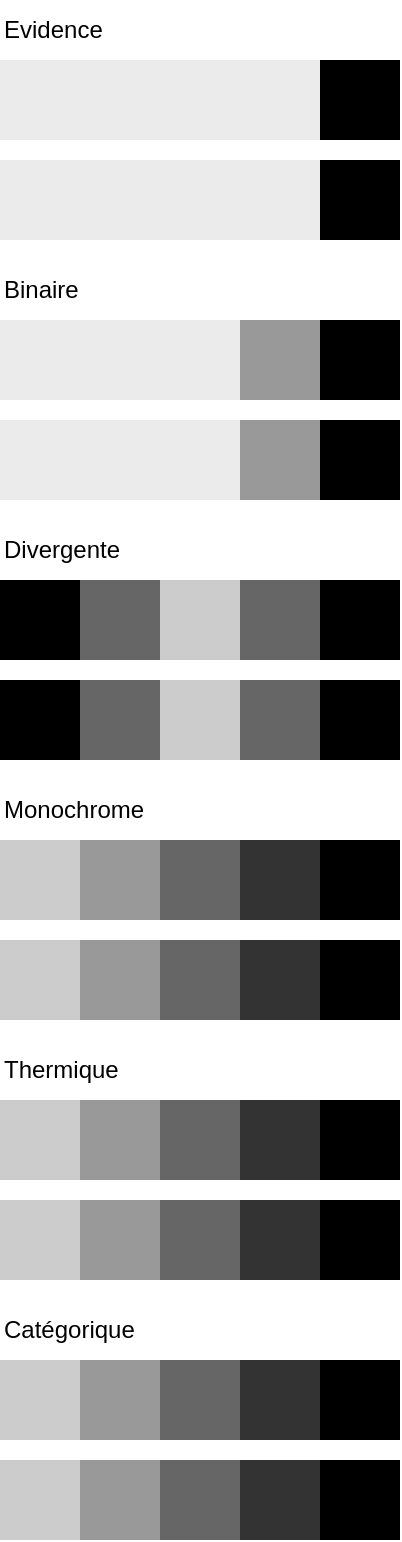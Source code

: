 <mxfile version="20.8.16" type="device"><diagram name="Page-1" id="xpU7xND2WSwHI9wfRcc4"><mxGraphModel dx="1434" dy="884" grid="1" gridSize="10" guides="1" tooltips="1" connect="1" arrows="1" fold="1" page="1" pageScale="1" pageWidth="291" pageHeight="413" math="0" shadow="0"><root><mxCell id="0"/><mxCell id="1" parent="0"/><mxCell id="s6hZudV-pGn3Vei_fk3x-25" value="" style="whiteSpace=wrap;html=1;aspect=fixed;fillColor=#CCCCCC;strokeColor=none;fontColor=#ffffff;" vertex="1" parent="1"><mxGeometry x="10" y="480" width="40" height="40" as="geometry"/></mxCell><mxCell id="s6hZudV-pGn3Vei_fk3x-26" value="" style="whiteSpace=wrap;html=1;aspect=fixed;fillColor=#999999;strokeColor=none;fontColor=#ffffff;" vertex="1" parent="1"><mxGeometry x="50" y="480" width="40" height="40" as="geometry"/></mxCell><mxCell id="s6hZudV-pGn3Vei_fk3x-27" value="" style="whiteSpace=wrap;html=1;aspect=fixed;fillColor=#666666;strokeColor=none;fontColor=#ffffff;" vertex="1" parent="1"><mxGeometry x="90" y="480" width="40" height="40" as="geometry"/></mxCell><mxCell id="s6hZudV-pGn3Vei_fk3x-28" value="" style="whiteSpace=wrap;html=1;aspect=fixed;fillColor=#333333;strokeColor=none;fontColor=#ffffff;" vertex="1" parent="1"><mxGeometry x="130" y="480" width="40" height="40" as="geometry"/></mxCell><mxCell id="s6hZudV-pGn3Vei_fk3x-29" value="" style="whiteSpace=wrap;html=1;aspect=fixed;fillColor=#000000;strokeColor=none;fontColor=#ffffff;" vertex="1" parent="1"><mxGeometry x="170" y="480" width="40" height="40" as="geometry"/></mxCell><mxCell id="s6hZudV-pGn3Vei_fk3x-30" value="" style="whiteSpace=wrap;html=1;aspect=fixed;fillColor=#000000;strokeColor=none;fontColor=#ffffff;" vertex="1" parent="1"><mxGeometry x="170" y="220" width="40" height="40" as="geometry"/></mxCell><mxCell id="s6hZudV-pGn3Vei_fk3x-32" value="" style="whiteSpace=wrap;html=1;aspect=fixed;fillColor=#000000;strokeColor=none;fontColor=#ffffff;" vertex="1" parent="1"><mxGeometry x="170" y="90" width="40" height="40" as="geometry"/></mxCell><mxCell id="s6hZudV-pGn3Vei_fk3x-33" value="" style="whiteSpace=wrap;html=1;aspect=fixed;fillColor=#000000;strokeColor=none;fontColor=#ffffff;" vertex="1" parent="1"><mxGeometry x="170" y="300" width="40" height="40" as="geometry"/></mxCell><mxCell id="s6hZudV-pGn3Vei_fk3x-38" value="" style="whiteSpace=wrap;html=1;aspect=fixed;fillColor=#000000;strokeColor=none;fontColor=#ffffff;" vertex="1" parent="1"><mxGeometry x="10" y="300" width="40" height="40" as="geometry"/></mxCell><mxCell id="s6hZudV-pGn3Vei_fk3x-39" value="Evidence" style="text;html=1;strokeColor=none;fillColor=none;align=left;verticalAlign=middle;whiteSpace=wrap;rounded=0;" vertex="1" parent="1"><mxGeometry x="10" y="10" width="60" height="30" as="geometry"/></mxCell><mxCell id="s6hZudV-pGn3Vei_fk3x-40" value="" style="whiteSpace=wrap;html=1;aspect=fixed;fillColor=#EBEBEB;strokeColor=none;fontColor=#ffffff;" vertex="1" parent="1"><mxGeometry x="130" y="90" width="40" height="40" as="geometry"/></mxCell><mxCell id="s6hZudV-pGn3Vei_fk3x-41" value="" style="whiteSpace=wrap;html=1;aspect=fixed;fillColor=#EBEBEB;strokeColor=none;fontColor=#ffffff;" vertex="1" parent="1"><mxGeometry x="90" y="90" width="40" height="40" as="geometry"/></mxCell><mxCell id="s6hZudV-pGn3Vei_fk3x-42" value="" style="whiteSpace=wrap;html=1;aspect=fixed;fillColor=#EBEBEB;strokeColor=none;fontColor=#ffffff;" vertex="1" parent="1"><mxGeometry x="50" y="90" width="40" height="40" as="geometry"/></mxCell><mxCell id="s6hZudV-pGn3Vei_fk3x-43" value="" style="whiteSpace=wrap;html=1;aspect=fixed;fillColor=#EBEBEB;strokeColor=none;fontColor=#ffffff;" vertex="1" parent="1"><mxGeometry x="10" y="90" width="40" height="40" as="geometry"/></mxCell><mxCell id="s6hZudV-pGn3Vei_fk3x-44" value="" style="whiteSpace=wrap;html=1;aspect=fixed;fillColor=#EBEBEB;strokeColor=none;fontColor=#ffffff;" vertex="1" parent="1"><mxGeometry x="90" y="220" width="40" height="40" as="geometry"/></mxCell><mxCell id="s6hZudV-pGn3Vei_fk3x-45" value="" style="whiteSpace=wrap;html=1;aspect=fixed;fillColor=#EBEBEB;strokeColor=none;fontColor=#ffffff;" vertex="1" parent="1"><mxGeometry x="50" y="220" width="40" height="40" as="geometry"/></mxCell><mxCell id="s6hZudV-pGn3Vei_fk3x-46" value="" style="whiteSpace=wrap;html=1;aspect=fixed;fillColor=#EBEBEB;strokeColor=none;fontColor=#ffffff;" vertex="1" parent="1"><mxGeometry x="10" y="220" width="40" height="40" as="geometry"/></mxCell><mxCell id="s6hZudV-pGn3Vei_fk3x-47" value="Binaire" style="text;html=1;strokeColor=none;fillColor=none;align=left;verticalAlign=middle;whiteSpace=wrap;rounded=0;" vertex="1" parent="1"><mxGeometry x="10" y="140" width="60" height="30" as="geometry"/></mxCell><mxCell id="s6hZudV-pGn3Vei_fk3x-48" value="Monochrome" style="text;html=1;strokeColor=none;fillColor=none;align=left;verticalAlign=middle;whiteSpace=wrap;rounded=0;" vertex="1" parent="1"><mxGeometry x="10" y="400" width="80" height="30" as="geometry"/></mxCell><mxCell id="s6hZudV-pGn3Vei_fk3x-49" value="Divergente" style="text;html=1;strokeColor=none;fillColor=none;align=left;verticalAlign=middle;whiteSpace=wrap;rounded=0;" vertex="1" parent="1"><mxGeometry x="10" y="270" width="80" height="30" as="geometry"/></mxCell><mxCell id="s6hZudV-pGn3Vei_fk3x-50" value="Thermique" style="text;html=1;strokeColor=none;fillColor=none;align=left;verticalAlign=middle;whiteSpace=wrap;rounded=0;" vertex="1" parent="1"><mxGeometry x="10" y="530" width="80" height="30" as="geometry"/></mxCell><mxCell id="s6hZudV-pGn3Vei_fk3x-51" value="Catégorique" style="text;html=1;strokeColor=none;fillColor=none;align=left;verticalAlign=middle;whiteSpace=wrap;rounded=0;" vertex="1" parent="1"><mxGeometry x="10" y="660" width="80" height="30" as="geometry"/></mxCell><mxCell id="s6hZudV-pGn3Vei_fk3x-53" value="" style="whiteSpace=wrap;html=1;aspect=fixed;fillColor=#999999;strokeColor=none;fontColor=#ffffff;" vertex="1" parent="1"><mxGeometry x="130" y="220" width="40" height="40" as="geometry"/></mxCell><mxCell id="s6hZudV-pGn3Vei_fk3x-54" value="" style="whiteSpace=wrap;html=1;aspect=fixed;fillColor=#666666;strokeColor=none;fontColor=#ffffff;" vertex="1" parent="1"><mxGeometry x="130" y="300" width="40" height="40" as="geometry"/></mxCell><mxCell id="s6hZudV-pGn3Vei_fk3x-55" value="" style="whiteSpace=wrap;html=1;aspect=fixed;fillColor=#666666;strokeColor=none;fontColor=#ffffff;" vertex="1" parent="1"><mxGeometry x="50" y="300" width="40" height="40" as="geometry"/></mxCell><mxCell id="s6hZudV-pGn3Vei_fk3x-56" value="" style="whiteSpace=wrap;html=1;aspect=fixed;fillColor=#CCCCCC;strokeColor=none;fontColor=#ffffff;" vertex="1" parent="1"><mxGeometry x="90" y="300" width="40" height="40" as="geometry"/></mxCell><mxCell id="s6hZudV-pGn3Vei_fk3x-57" value="" style="whiteSpace=wrap;html=1;aspect=fixed;fillColor=#CCCCCC;strokeColor=none;fontColor=#ffffff;" vertex="1" parent="1"><mxGeometry x="10" y="690" width="40" height="40" as="geometry"/></mxCell><mxCell id="s6hZudV-pGn3Vei_fk3x-58" value="" style="whiteSpace=wrap;html=1;aspect=fixed;fillColor=#999999;strokeColor=none;fontColor=#ffffff;" vertex="1" parent="1"><mxGeometry x="50" y="690" width="40" height="40" as="geometry"/></mxCell><mxCell id="s6hZudV-pGn3Vei_fk3x-59" value="" style="whiteSpace=wrap;html=1;aspect=fixed;fillColor=#666666;strokeColor=none;fontColor=#ffffff;" vertex="1" parent="1"><mxGeometry x="90" y="690" width="40" height="40" as="geometry"/></mxCell><mxCell id="s6hZudV-pGn3Vei_fk3x-60" value="" style="whiteSpace=wrap;html=1;aspect=fixed;fillColor=#333333;strokeColor=none;fontColor=#ffffff;" vertex="1" parent="1"><mxGeometry x="130" y="690" width="40" height="40" as="geometry"/></mxCell><mxCell id="s6hZudV-pGn3Vei_fk3x-61" value="" style="whiteSpace=wrap;html=1;aspect=fixed;fillColor=#000000;strokeColor=none;fontColor=#ffffff;" vertex="1" parent="1"><mxGeometry x="170" y="690" width="40" height="40" as="geometry"/></mxCell><mxCell id="s6hZudV-pGn3Vei_fk3x-62" value="" style="whiteSpace=wrap;html=1;aspect=fixed;fillColor=#CCCCCC;strokeColor=none;fontColor=#ffffff;" vertex="1" parent="1"><mxGeometry x="10" y="560" width="40" height="40" as="geometry"/></mxCell><mxCell id="s6hZudV-pGn3Vei_fk3x-63" value="" style="whiteSpace=wrap;html=1;aspect=fixed;fillColor=#999999;strokeColor=none;fontColor=#ffffff;" vertex="1" parent="1"><mxGeometry x="50" y="560" width="40" height="40" as="geometry"/></mxCell><mxCell id="s6hZudV-pGn3Vei_fk3x-64" value="" style="whiteSpace=wrap;html=1;aspect=fixed;fillColor=#666666;strokeColor=none;fontColor=#ffffff;" vertex="1" parent="1"><mxGeometry x="90" y="560" width="40" height="40" as="geometry"/></mxCell><mxCell id="s6hZudV-pGn3Vei_fk3x-65" value="" style="whiteSpace=wrap;html=1;aspect=fixed;fillColor=#333333;strokeColor=none;fontColor=#ffffff;" vertex="1" parent="1"><mxGeometry x="130" y="560" width="40" height="40" as="geometry"/></mxCell><mxCell id="s6hZudV-pGn3Vei_fk3x-66" value="" style="whiteSpace=wrap;html=1;aspect=fixed;fillColor=#000000;strokeColor=none;fontColor=#ffffff;" vertex="1" parent="1"><mxGeometry x="170" y="560" width="40" height="40" as="geometry"/></mxCell><mxCell id="s6hZudV-pGn3Vei_fk3x-82" value="" style="whiteSpace=wrap;html=1;aspect=fixed;fillColor=#CCCCCC;strokeColor=none;fontColor=#ffffff;" vertex="1" parent="1"><mxGeometry x="10" y="610" width="40" height="40" as="geometry"/></mxCell><mxCell id="s6hZudV-pGn3Vei_fk3x-83" value="" style="whiteSpace=wrap;html=1;aspect=fixed;fillColor=#999999;strokeColor=none;fontColor=#ffffff;" vertex="1" parent="1"><mxGeometry x="50" y="610" width="40" height="40" as="geometry"/></mxCell><mxCell id="s6hZudV-pGn3Vei_fk3x-84" value="" style="whiteSpace=wrap;html=1;aspect=fixed;fillColor=#666666;strokeColor=none;fontColor=#ffffff;" vertex="1" parent="1"><mxGeometry x="90" y="610" width="40" height="40" as="geometry"/></mxCell><mxCell id="s6hZudV-pGn3Vei_fk3x-85" value="" style="whiteSpace=wrap;html=1;aspect=fixed;fillColor=#333333;strokeColor=none;fontColor=#ffffff;" vertex="1" parent="1"><mxGeometry x="130" y="610" width="40" height="40" as="geometry"/></mxCell><mxCell id="s6hZudV-pGn3Vei_fk3x-86" value="" style="whiteSpace=wrap;html=1;aspect=fixed;fillColor=#000000;strokeColor=none;fontColor=#ffffff;" vertex="1" parent="1"><mxGeometry x="170" y="610" width="40" height="40" as="geometry"/></mxCell><mxCell id="s6hZudV-pGn3Vei_fk3x-87" value="" style="whiteSpace=wrap;html=1;aspect=fixed;fillColor=#CCCCCC;strokeColor=none;fontColor=#ffffff;" vertex="1" parent="1"><mxGeometry x="10" y="740" width="40" height="40" as="geometry"/></mxCell><mxCell id="s6hZudV-pGn3Vei_fk3x-88" value="" style="whiteSpace=wrap;html=1;aspect=fixed;fillColor=#999999;strokeColor=none;fontColor=#ffffff;" vertex="1" parent="1"><mxGeometry x="50" y="740" width="40" height="40" as="geometry"/></mxCell><mxCell id="s6hZudV-pGn3Vei_fk3x-89" value="" style="whiteSpace=wrap;html=1;aspect=fixed;fillColor=#666666;strokeColor=none;fontColor=#ffffff;" vertex="1" parent="1"><mxGeometry x="90" y="740" width="40" height="40" as="geometry"/></mxCell><mxCell id="s6hZudV-pGn3Vei_fk3x-90" value="" style="whiteSpace=wrap;html=1;aspect=fixed;fillColor=#333333;strokeColor=none;fontColor=#ffffff;" vertex="1" parent="1"><mxGeometry x="130" y="740" width="40" height="40" as="geometry"/></mxCell><mxCell id="s6hZudV-pGn3Vei_fk3x-91" value="" style="whiteSpace=wrap;html=1;aspect=fixed;fillColor=#000000;strokeColor=none;fontColor=#ffffff;" vertex="1" parent="1"><mxGeometry x="170" y="740" width="40" height="40" as="geometry"/></mxCell><mxCell id="s6hZudV-pGn3Vei_fk3x-92" value="" style="whiteSpace=wrap;html=1;aspect=fixed;fillColor=#000000;strokeColor=none;fontColor=#ffffff;" vertex="1" parent="1"><mxGeometry x="170" y="350" width="40" height="40" as="geometry"/></mxCell><mxCell id="s6hZudV-pGn3Vei_fk3x-93" value="" style="whiteSpace=wrap;html=1;aspect=fixed;fillColor=#000000;strokeColor=none;fontColor=#ffffff;" vertex="1" parent="1"><mxGeometry x="10" y="350" width="40" height="40" as="geometry"/></mxCell><mxCell id="s6hZudV-pGn3Vei_fk3x-94" value="" style="whiteSpace=wrap;html=1;aspect=fixed;fillColor=#666666;strokeColor=none;fontColor=#ffffff;" vertex="1" parent="1"><mxGeometry x="130" y="350" width="40" height="40" as="geometry"/></mxCell><mxCell id="s6hZudV-pGn3Vei_fk3x-95" value="" style="whiteSpace=wrap;html=1;aspect=fixed;fillColor=#666666;strokeColor=none;fontColor=#ffffff;" vertex="1" parent="1"><mxGeometry x="50" y="350" width="40" height="40" as="geometry"/></mxCell><mxCell id="s6hZudV-pGn3Vei_fk3x-96" value="" style="whiteSpace=wrap;html=1;aspect=fixed;fillColor=#CCCCCC;strokeColor=none;fontColor=#ffffff;" vertex="1" parent="1"><mxGeometry x="90" y="350" width="40" height="40" as="geometry"/></mxCell><mxCell id="s6hZudV-pGn3Vei_fk3x-97" value="" style="whiteSpace=wrap;html=1;aspect=fixed;fillColor=#000000;strokeColor=none;fontColor=#ffffff;" vertex="1" parent="1"><mxGeometry x="170" y="170" width="40" height="40" as="geometry"/></mxCell><mxCell id="s6hZudV-pGn3Vei_fk3x-98" value="" style="whiteSpace=wrap;html=1;aspect=fixed;fillColor=#EBEBEB;strokeColor=none;fontColor=#ffffff;" vertex="1" parent="1"><mxGeometry x="90" y="170" width="40" height="40" as="geometry"/></mxCell><mxCell id="s6hZudV-pGn3Vei_fk3x-99" value="" style="whiteSpace=wrap;html=1;aspect=fixed;fillColor=#EBEBEB;strokeColor=none;fontColor=#ffffff;" vertex="1" parent="1"><mxGeometry x="50" y="170" width="40" height="40" as="geometry"/></mxCell><mxCell id="s6hZudV-pGn3Vei_fk3x-100" value="" style="whiteSpace=wrap;html=1;aspect=fixed;fillColor=#EBEBEB;strokeColor=none;fontColor=#ffffff;" vertex="1" parent="1"><mxGeometry x="10" y="170" width="40" height="40" as="geometry"/></mxCell><mxCell id="s6hZudV-pGn3Vei_fk3x-101" value="" style="whiteSpace=wrap;html=1;aspect=fixed;fillColor=#999999;strokeColor=none;fontColor=#ffffff;" vertex="1" parent="1"><mxGeometry x="130" y="170" width="40" height="40" as="geometry"/></mxCell><mxCell id="s6hZudV-pGn3Vei_fk3x-102" value="" style="whiteSpace=wrap;html=1;aspect=fixed;fillColor=#000000;strokeColor=none;fontColor=#ffffff;" vertex="1" parent="1"><mxGeometry x="170" y="40" width="40" height="40" as="geometry"/></mxCell><mxCell id="s6hZudV-pGn3Vei_fk3x-103" value="" style="whiteSpace=wrap;html=1;aspect=fixed;fillColor=#EBEBEB;strokeColor=none;fontColor=#ffffff;" vertex="1" parent="1"><mxGeometry x="130" y="40" width="40" height="40" as="geometry"/></mxCell><mxCell id="s6hZudV-pGn3Vei_fk3x-104" value="" style="whiteSpace=wrap;html=1;aspect=fixed;fillColor=#EBEBEB;strokeColor=none;fontColor=#ffffff;" vertex="1" parent="1"><mxGeometry x="90" y="40" width="40" height="40" as="geometry"/></mxCell><mxCell id="s6hZudV-pGn3Vei_fk3x-105" value="" style="whiteSpace=wrap;html=1;aspect=fixed;fillColor=#EBEBEB;strokeColor=none;fontColor=#ffffff;" vertex="1" parent="1"><mxGeometry x="50" y="40" width="40" height="40" as="geometry"/></mxCell><mxCell id="s6hZudV-pGn3Vei_fk3x-106" value="" style="whiteSpace=wrap;html=1;aspect=fixed;fillColor=#EBEBEB;strokeColor=none;fontColor=#ffffff;" vertex="1" parent="1"><mxGeometry x="10" y="40" width="40" height="40" as="geometry"/></mxCell><mxCell id="s6hZudV-pGn3Vei_fk3x-107" value="" style="whiteSpace=wrap;html=1;aspect=fixed;fillColor=#CCCCCC;strokeColor=none;fontColor=#ffffff;" vertex="1" parent="1"><mxGeometry x="10" y="430" width="40" height="40" as="geometry"/></mxCell><mxCell id="s6hZudV-pGn3Vei_fk3x-108" value="" style="whiteSpace=wrap;html=1;aspect=fixed;fillColor=#999999;strokeColor=none;fontColor=#ffffff;" vertex="1" parent="1"><mxGeometry x="50" y="430" width="40" height="40" as="geometry"/></mxCell><mxCell id="s6hZudV-pGn3Vei_fk3x-109" value="" style="whiteSpace=wrap;html=1;aspect=fixed;fillColor=#666666;strokeColor=none;fontColor=#ffffff;" vertex="1" parent="1"><mxGeometry x="90" y="430" width="40" height="40" as="geometry"/></mxCell><mxCell id="s6hZudV-pGn3Vei_fk3x-110" value="" style="whiteSpace=wrap;html=1;aspect=fixed;fillColor=#333333;strokeColor=none;fontColor=#ffffff;" vertex="1" parent="1"><mxGeometry x="130" y="430" width="40" height="40" as="geometry"/></mxCell><mxCell id="s6hZudV-pGn3Vei_fk3x-111" value="" style="whiteSpace=wrap;html=1;aspect=fixed;fillColor=#000000;strokeColor=none;fontColor=#ffffff;" vertex="1" parent="1"><mxGeometry x="170" y="430" width="40" height="40" as="geometry"/></mxCell></root></mxGraphModel></diagram></mxfile>